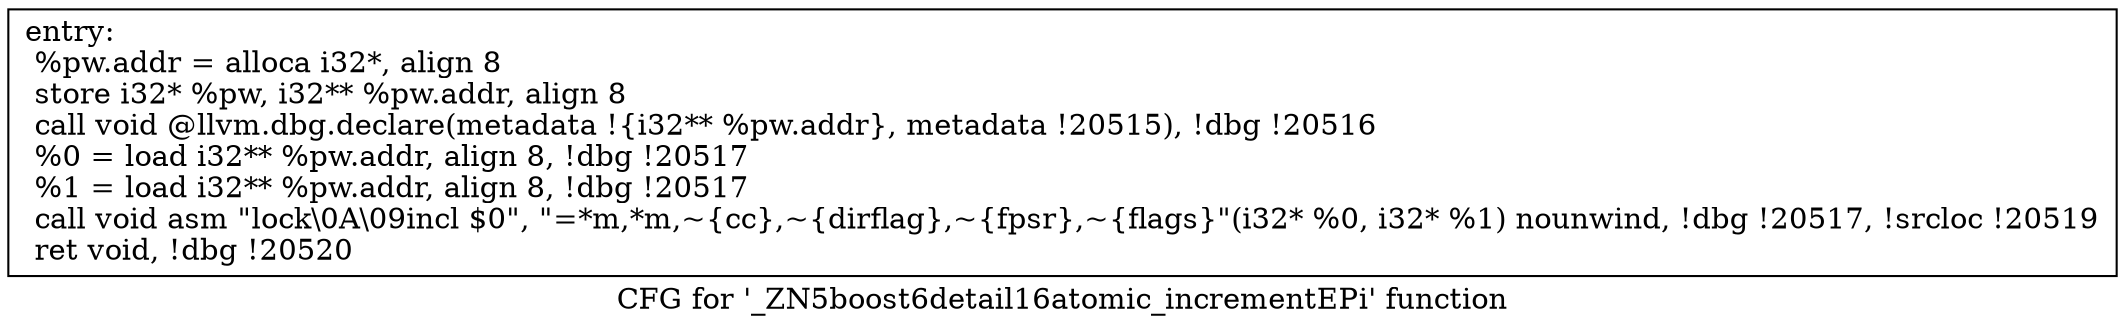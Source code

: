 digraph "CFG for '_ZN5boost6detail16atomic_incrementEPi' function" {
	label="CFG for '_ZN5boost6detail16atomic_incrementEPi' function";

	Node0x7fd441777780 [shape=record,label="{entry:\l  %pw.addr = alloca i32*, align 8\l  store i32* %pw, i32** %pw.addr, align 8\l  call void @llvm.dbg.declare(metadata !\{i32** %pw.addr\}, metadata !20515), !dbg !20516\l  %0 = load i32** %pw.addr, align 8, !dbg !20517\l  %1 = load i32** %pw.addr, align 8, !dbg !20517\l  call void asm \"lock\\0A\\09incl $0\", \"=*m,*m,~\{cc\},~\{dirflag\},~\{fpsr\},~\{flags\}\"(i32* %0, i32* %1) nounwind, !dbg !20517, !srcloc !20519\l  ret void, !dbg !20520\l}"];
}
